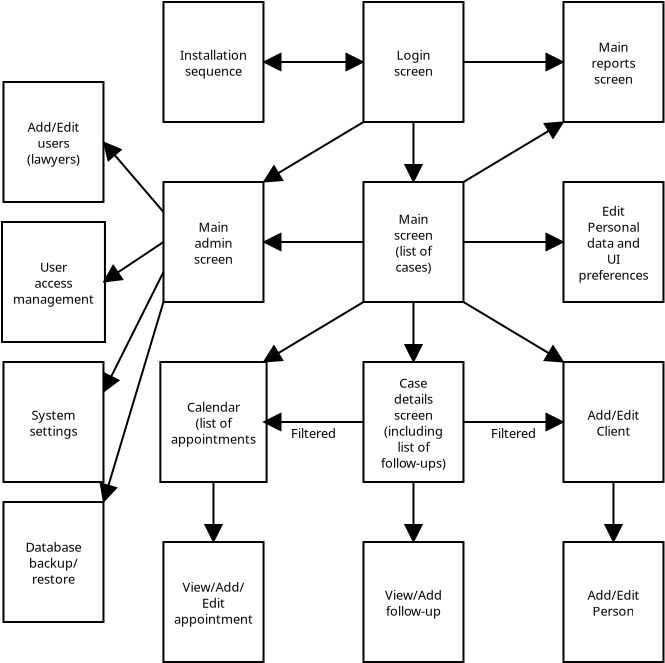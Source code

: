 <?xml version="1.0" encoding="UTF-8"?>
<dia:diagram xmlns:dia="http://www.lysator.liu.se/~alla/dia/"><dia:layer name="Background" visible="true"><dia:object type="Standard - Line" version="0" id="O0"><dia:attribute name="obj_pos"><dia:point val="15,9"/></dia:attribute><dia:attribute name="obj_bb"><dia:rectangle val="14.95,8.2;20.05,9.8"/></dia:attribute><dia:attribute name="conn_endpoints"><dia:point val="15,9"/><dia:point val="20,9"/></dia:attribute><dia:attribute name="numcp"><dia:int val="1"/></dia:attribute><dia:attribute name="start_arrow"><dia:enum val="3"/></dia:attribute><dia:attribute name="start_arrow_length"><dia:real val="0.8"/></dia:attribute><dia:attribute name="start_arrow_width"><dia:real val="0.8"/></dia:attribute><dia:attribute name="end_arrow"><dia:enum val="3"/></dia:attribute><dia:attribute name="end_arrow_length"><dia:real val="0.8"/></dia:attribute><dia:attribute name="end_arrow_width"><dia:real val="0.8"/></dia:attribute><dia:connections><dia:connection handle="0" to="O9" connection="8"/><dia:connection handle="1" to="O7" connection="7"/></dia:connections></dia:object><dia:object type="Standard - Line" version="0" id="O1"><dia:attribute name="obj_pos"><dia:point val="22.5,12"/></dia:attribute><dia:attribute name="obj_bb"><dia:rectangle val="21.7,11.95;23.3,15.05"/></dia:attribute><dia:attribute name="conn_endpoints"><dia:point val="22.5,12"/><dia:point val="22.5,15"/></dia:attribute><dia:attribute name="numcp"><dia:int val="1"/></dia:attribute><dia:attribute name="end_arrow"><dia:enum val="3"/></dia:attribute><dia:attribute name="end_arrow_length"><dia:real val="0.8"/></dia:attribute><dia:attribute name="end_arrow_width"><dia:real val="0.8"/></dia:attribute><dia:connections><dia:connection handle="0" to="O7" connection="13"/><dia:connection handle="1" to="O5" connection="2"/></dia:connections></dia:object><dia:object type="Standard - Line" version="0" id="O2"><dia:attribute name="obj_pos"><dia:point val="20,12"/></dia:attribute><dia:attribute name="obj_bb"><dia:rectangle val="14.546,11.931;20.069,15.712"/></dia:attribute><dia:attribute name="conn_endpoints"><dia:point val="20,12"/><dia:point val="15,15"/></dia:attribute><dia:attribute name="numcp"><dia:int val="1"/></dia:attribute><dia:attribute name="end_arrow"><dia:enum val="3"/></dia:attribute><dia:attribute name="end_arrow_length"><dia:real val="0.8"/></dia:attribute><dia:attribute name="end_arrow_width"><dia:real val="0.8"/></dia:attribute><dia:connections><dia:connection handle="0" to="O7" connection="11"/><dia:connection handle="1" to="O8" connection="4"/></dia:connections></dia:object><dia:object type="Standard - Line" version="0" id="O3"><dia:attribute name="obj_pos"><dia:point val="20,18"/></dia:attribute><dia:attribute name="obj_bb"><dia:rectangle val="14.95,17.2;20.05,18.8"/></dia:attribute><dia:attribute name="conn_endpoints"><dia:point val="20,18"/><dia:point val="15,18"/></dia:attribute><dia:attribute name="numcp"><dia:int val="1"/></dia:attribute><dia:attribute name="end_arrow"><dia:enum val="3"/></dia:attribute><dia:attribute name="end_arrow_length"><dia:real val="0.8"/></dia:attribute><dia:attribute name="end_arrow_width"><dia:real val="0.8"/></dia:attribute><dia:connections><dia:connection handle="0" to="O5" connection="7"/><dia:connection handle="1" to="O8" connection="8"/></dia:connections></dia:object><dia:object type="Flowchart - Box" version="0" id="O4"><dia:attribute name="obj_pos"><dia:point val="20,24"/></dia:attribute><dia:attribute name="obj_bb"><dia:rectangle val="19.95,23.95;25.05,30.05"/></dia:attribute><dia:attribute name="elem_corner"><dia:point val="20,24"/></dia:attribute><dia:attribute name="elem_width"><dia:real val="5"/></dia:attribute><dia:attribute name="elem_height"><dia:real val="6"/></dia:attribute><dia:attribute name="show_background"><dia:boolean val="true"/></dia:attribute><dia:attribute name="padding"><dia:real val="0.5"/></dia:attribute><dia:attribute name="text"><dia:composite type="text"><dia:attribute name="string"><dia:string>#Case
details
screen
(including
list of
follow-ups)#</dia:string></dia:attribute><dia:attribute name="font"><dia:font family="sans" style="0" name="Courier"/></dia:attribute><dia:attribute name="height"><dia:real val="0.8"/></dia:attribute><dia:attribute name="pos"><dia:point val="22.5,25.25"/></dia:attribute><dia:attribute name="color"><dia:color val="#000000"/></dia:attribute><dia:attribute name="alignment"><dia:enum val="1"/></dia:attribute></dia:composite></dia:attribute></dia:object><dia:object type="Flowchart - Box" version="0" id="O5"><dia:attribute name="obj_pos"><dia:point val="20,15"/></dia:attribute><dia:attribute name="obj_bb"><dia:rectangle val="19.95,14.95;25.05,21.05"/></dia:attribute><dia:attribute name="elem_corner"><dia:point val="20,15"/></dia:attribute><dia:attribute name="elem_width"><dia:real val="5"/></dia:attribute><dia:attribute name="elem_height"><dia:real val="6"/></dia:attribute><dia:attribute name="show_background"><dia:boolean val="true"/></dia:attribute><dia:attribute name="padding"><dia:real val="0.5"/></dia:attribute><dia:attribute name="text"><dia:composite type="text"><dia:attribute name="string"><dia:string>#Main
screen
(list of
cases)#</dia:string></dia:attribute><dia:attribute name="font"><dia:font family="sans" style="0" name="Courier"/></dia:attribute><dia:attribute name="height"><dia:real val="0.8"/></dia:attribute><dia:attribute name="pos"><dia:point val="22.5,17.05"/></dia:attribute><dia:attribute name="color"><dia:color val="#000000"/></dia:attribute><dia:attribute name="alignment"><dia:enum val="1"/></dia:attribute></dia:composite></dia:attribute></dia:object><dia:object type="Flowchart - Box" version="0" id="O6"><dia:attribute name="obj_pos"><dia:point val="10,24"/></dia:attribute><dia:attribute name="obj_bb"><dia:rectangle val="9.95,23.95;15.05,30.05"/></dia:attribute><dia:attribute name="elem_corner"><dia:point val="10,24"/></dia:attribute><dia:attribute name="elem_width"><dia:real val="5"/></dia:attribute><dia:attribute name="elem_height"><dia:real val="6"/></dia:attribute><dia:attribute name="show_background"><dia:boolean val="true"/></dia:attribute><dia:attribute name="padding"><dia:real val="0.5"/></dia:attribute><dia:attribute name="text"><dia:composite type="text"><dia:attribute name="string"><dia:string>#Calendar
(list of
appointments#</dia:string></dia:attribute><dia:attribute name="font"><dia:font family="sans" style="0" name="Courier"/></dia:attribute><dia:attribute name="height"><dia:real val="0.8"/></dia:attribute><dia:attribute name="pos"><dia:point val="12.5,26.45"/></dia:attribute><dia:attribute name="color"><dia:color val="#000000"/></dia:attribute><dia:attribute name="alignment"><dia:enum val="1"/></dia:attribute></dia:composite></dia:attribute></dia:object><dia:object type="Flowchart - Box" version="0" id="O7"><dia:attribute name="obj_pos"><dia:point val="20,6"/></dia:attribute><dia:attribute name="obj_bb"><dia:rectangle val="19.95,5.95;25.05,12.05"/></dia:attribute><dia:attribute name="elem_corner"><dia:point val="20,6"/></dia:attribute><dia:attribute name="elem_width"><dia:real val="5"/></dia:attribute><dia:attribute name="elem_height"><dia:real val="6"/></dia:attribute><dia:attribute name="show_background"><dia:boolean val="true"/></dia:attribute><dia:attribute name="padding"><dia:real val="0.5"/></dia:attribute><dia:attribute name="text"><dia:composite type="text"><dia:attribute name="string"><dia:string>#Login
screen#</dia:string></dia:attribute><dia:attribute name="font"><dia:font family="sans" style="0" name="Courier"/></dia:attribute><dia:attribute name="height"><dia:real val="0.8"/></dia:attribute><dia:attribute name="pos"><dia:point val="22.5,8.85"/></dia:attribute><dia:attribute name="color"><dia:color val="#000000"/></dia:attribute><dia:attribute name="alignment"><dia:enum val="1"/></dia:attribute></dia:composite></dia:attribute></dia:object><dia:object type="Flowchart - Box" version="0" id="O8"><dia:attribute name="obj_pos"><dia:point val="10,15"/></dia:attribute><dia:attribute name="obj_bb"><dia:rectangle val="9.95,14.95;15.05,21.05"/></dia:attribute><dia:attribute name="elem_corner"><dia:point val="10,15"/></dia:attribute><dia:attribute name="elem_width"><dia:real val="5"/></dia:attribute><dia:attribute name="elem_height"><dia:real val="6"/></dia:attribute><dia:attribute name="show_background"><dia:boolean val="true"/></dia:attribute><dia:attribute name="padding"><dia:real val="0.5"/></dia:attribute><dia:attribute name="text"><dia:composite type="text"><dia:attribute name="string"><dia:string>#Main
admin
screen#</dia:string></dia:attribute><dia:attribute name="font"><dia:font family="sans" style="0" name="Courier"/></dia:attribute><dia:attribute name="height"><dia:real val="0.8"/></dia:attribute><dia:attribute name="pos"><dia:point val="12.5,17.45"/></dia:attribute><dia:attribute name="color"><dia:color val="#000000"/></dia:attribute><dia:attribute name="alignment"><dia:enum val="1"/></dia:attribute></dia:composite></dia:attribute></dia:object><dia:object type="Flowchart - Box" version="0" id="O9"><dia:attribute name="obj_pos"><dia:point val="10,6"/></dia:attribute><dia:attribute name="obj_bb"><dia:rectangle val="9.95,5.95;15.05,12.05"/></dia:attribute><dia:attribute name="elem_corner"><dia:point val="10,6"/></dia:attribute><dia:attribute name="elem_width"><dia:real val="5"/></dia:attribute><dia:attribute name="elem_height"><dia:real val="6"/></dia:attribute><dia:attribute name="show_background"><dia:boolean val="true"/></dia:attribute><dia:attribute name="padding"><dia:real val="0.5"/></dia:attribute><dia:attribute name="text"><dia:composite type="text"><dia:attribute name="string"><dia:string>#Installation
sequence#</dia:string></dia:attribute><dia:attribute name="font"><dia:font family="sans" style="0" name="Courier"/></dia:attribute><dia:attribute name="height"><dia:real val="0.8"/></dia:attribute><dia:attribute name="pos"><dia:point val="12.5,8.85"/></dia:attribute><dia:attribute name="color"><dia:color val="#000000"/></dia:attribute><dia:attribute name="alignment"><dia:enum val="1"/></dia:attribute></dia:composite></dia:attribute></dia:object><dia:object type="Standard - Line" version="0" id="O10"><dia:attribute name="obj_pos"><dia:point val="22.5,21"/></dia:attribute><dia:attribute name="obj_bb"><dia:rectangle val="21.7,20.95;23.3,24.05"/></dia:attribute><dia:attribute name="conn_endpoints"><dia:point val="22.5,21"/><dia:point val="22.5,24"/></dia:attribute><dia:attribute name="numcp"><dia:int val="1"/></dia:attribute><dia:attribute name="end_arrow"><dia:enum val="3"/></dia:attribute><dia:attribute name="end_arrow_length"><dia:real val="0.8"/></dia:attribute><dia:attribute name="end_arrow_width"><dia:real val="0.8"/></dia:attribute><dia:connections><dia:connection handle="0" to="O5" connection="13"/><dia:connection handle="1" to="O4" connection="2"/></dia:connections></dia:object><dia:object type="Flowchart - Box" version="0" id="O11"><dia:attribute name="obj_pos"><dia:point val="20,33"/></dia:attribute><dia:attribute name="obj_bb"><dia:rectangle val="19.95,32.95;25.05,39.05"/></dia:attribute><dia:attribute name="elem_corner"><dia:point val="20,33"/></dia:attribute><dia:attribute name="elem_width"><dia:real val="5"/></dia:attribute><dia:attribute name="elem_height"><dia:real val="6"/></dia:attribute><dia:attribute name="show_background"><dia:boolean val="true"/></dia:attribute><dia:attribute name="padding"><dia:real val="0.5"/></dia:attribute><dia:attribute name="text"><dia:composite type="text"><dia:attribute name="string"><dia:string>#View/Add
follow-up#</dia:string></dia:attribute><dia:attribute name="font"><dia:font family="sans" style="0" name="Courier"/></dia:attribute><dia:attribute name="height"><dia:real val="0.8"/></dia:attribute><dia:attribute name="pos"><dia:point val="22.5,35.85"/></dia:attribute><dia:attribute name="color"><dia:color val="#000000"/></dia:attribute><dia:attribute name="alignment"><dia:enum val="1"/></dia:attribute></dia:composite></dia:attribute></dia:object><dia:object type="Standard - Line" version="0" id="O12"><dia:attribute name="obj_pos"><dia:point val="22.5,30"/></dia:attribute><dia:attribute name="obj_bb"><dia:rectangle val="21.7,29.95;23.3,33.05"/></dia:attribute><dia:attribute name="conn_endpoints"><dia:point val="22.5,30"/><dia:point val="22.5,33"/></dia:attribute><dia:attribute name="numcp"><dia:int val="1"/></dia:attribute><dia:attribute name="end_arrow"><dia:enum val="3"/></dia:attribute><dia:attribute name="end_arrow_length"><dia:real val="0.8"/></dia:attribute><dia:attribute name="end_arrow_width"><dia:real val="0.8"/></dia:attribute><dia:connections><dia:connection handle="0" to="O4" connection="13"/><dia:connection handle="1" to="O11" connection="2"/></dia:connections></dia:object><dia:object type="Flowchart - Box" version="0" id="O13"><dia:attribute name="obj_pos"><dia:point val="30,15"/></dia:attribute><dia:attribute name="obj_bb"><dia:rectangle val="29.95,14.95;35.05,21.05"/></dia:attribute><dia:attribute name="elem_corner"><dia:point val="30,15"/></dia:attribute><dia:attribute name="elem_width"><dia:real val="5"/></dia:attribute><dia:attribute name="elem_height"><dia:real val="6"/></dia:attribute><dia:attribute name="show_background"><dia:boolean val="true"/></dia:attribute><dia:attribute name="padding"><dia:real val="0.5"/></dia:attribute><dia:attribute name="text"><dia:composite type="text"><dia:attribute name="string"><dia:string>#Edit
Personal
data and
UI
preferences#</dia:string></dia:attribute><dia:attribute name="font"><dia:font family="sans" style="0" name="Courier"/></dia:attribute><dia:attribute name="height"><dia:real val="0.8"/></dia:attribute><dia:attribute name="pos"><dia:point val="32.5,16.65"/></dia:attribute><dia:attribute name="color"><dia:color val="#000000"/></dia:attribute><dia:attribute name="alignment"><dia:enum val="1"/></dia:attribute></dia:composite></dia:attribute></dia:object><dia:object type="Flowchart - Box" version="0" id="O14"><dia:attribute name="obj_pos"><dia:point val="30,24"/></dia:attribute><dia:attribute name="obj_bb"><dia:rectangle val="29.95,23.95;35.05,30.05"/></dia:attribute><dia:attribute name="elem_corner"><dia:point val="30,24"/></dia:attribute><dia:attribute name="elem_width"><dia:real val="5"/></dia:attribute><dia:attribute name="elem_height"><dia:real val="6"/></dia:attribute><dia:attribute name="show_background"><dia:boolean val="true"/></dia:attribute><dia:attribute name="padding"><dia:real val="0.5"/></dia:attribute><dia:attribute name="text"><dia:composite type="text"><dia:attribute name="string"><dia:string>#Add/Edit
Client#</dia:string></dia:attribute><dia:attribute name="font"><dia:font family="sans" style="0" name="Courier"/></dia:attribute><dia:attribute name="height"><dia:real val="0.8"/></dia:attribute><dia:attribute name="pos"><dia:point val="32.5,26.85"/></dia:attribute><dia:attribute name="color"><dia:color val="#000000"/></dia:attribute><dia:attribute name="alignment"><dia:enum val="1"/></dia:attribute></dia:composite></dia:attribute></dia:object><dia:object type="Flowchart - Box" version="0" id="O15"><dia:attribute name="obj_pos"><dia:point val="30,33"/></dia:attribute><dia:attribute name="obj_bb"><dia:rectangle val="29.95,32.95;35.05,39.05"/></dia:attribute><dia:attribute name="elem_corner"><dia:point val="30,33"/></dia:attribute><dia:attribute name="elem_width"><dia:real val="5"/></dia:attribute><dia:attribute name="elem_height"><dia:real val="6"/></dia:attribute><dia:attribute name="show_background"><dia:boolean val="true"/></dia:attribute><dia:attribute name="padding"><dia:real val="0.5"/></dia:attribute><dia:attribute name="text"><dia:composite type="text"><dia:attribute name="string"><dia:string>#Add/Edit
Person#</dia:string></dia:attribute><dia:attribute name="font"><dia:font family="sans" style="0" name="Courier"/></dia:attribute><dia:attribute name="height"><dia:real val="0.8"/></dia:attribute><dia:attribute name="pos"><dia:point val="32.5,35.85"/></dia:attribute><dia:attribute name="color"><dia:color val="#000000"/></dia:attribute><dia:attribute name="alignment"><dia:enum val="1"/></dia:attribute></dia:composite></dia:attribute></dia:object><dia:object type="Standard - Line" version="0" id="O16"><dia:attribute name="obj_pos"><dia:point val="25,21"/></dia:attribute><dia:attribute name="obj_bb"><dia:rectangle val="24.931,20.931;30.454,24.712"/></dia:attribute><dia:attribute name="conn_endpoints"><dia:point val="25,21"/><dia:point val="30,24"/></dia:attribute><dia:attribute name="numcp"><dia:int val="1"/></dia:attribute><dia:attribute name="end_arrow"><dia:enum val="3"/></dia:attribute><dia:attribute name="end_arrow_length"><dia:real val="0.8"/></dia:attribute><dia:attribute name="end_arrow_width"><dia:real val="0.8"/></dia:attribute><dia:connections><dia:connection handle="0" to="O5" connection="15"/><dia:connection handle="1" to="O14" connection="0"/></dia:connections></dia:object><dia:object type="Standard - Line" version="0" id="O17"><dia:attribute name="obj_pos"><dia:point val="25,27"/></dia:attribute><dia:attribute name="obj_bb"><dia:rectangle val="24.95,26.2;30.05,27.8"/></dia:attribute><dia:attribute name="conn_endpoints"><dia:point val="25,27"/><dia:point val="30,27"/></dia:attribute><dia:attribute name="numcp"><dia:int val="1"/></dia:attribute><dia:attribute name="end_arrow"><dia:enum val="3"/></dia:attribute><dia:attribute name="end_arrow_length"><dia:real val="0.8"/></dia:attribute><dia:attribute name="end_arrow_width"><dia:real val="0.8"/></dia:attribute><dia:connections><dia:connection handle="0" to="O4" connection="8"/><dia:connection handle="1" to="O14" connection="7"/></dia:connections></dia:object><dia:object type="Standard - Line" version="0" id="O18"><dia:attribute name="obj_pos"><dia:point val="32.5,30"/></dia:attribute><dia:attribute name="obj_bb"><dia:rectangle val="31.7,29.95;33.3,33.05"/></dia:attribute><dia:attribute name="conn_endpoints"><dia:point val="32.5,30"/><dia:point val="32.5,33"/></dia:attribute><dia:attribute name="numcp"><dia:int val="1"/></dia:attribute><dia:attribute name="end_arrow"><dia:enum val="3"/></dia:attribute><dia:attribute name="end_arrow_length"><dia:real val="0.8"/></dia:attribute><dia:attribute name="end_arrow_width"><dia:real val="0.8"/></dia:attribute><dia:connections><dia:connection handle="0" to="O14" connection="13"/><dia:connection handle="1" to="O15" connection="2"/></dia:connections></dia:object><dia:object type="Standard - Line" version="0" id="O19"><dia:attribute name="obj_pos"><dia:point val="25,18"/></dia:attribute><dia:attribute name="obj_bb"><dia:rectangle val="24.95,17.2;30.05,18.8"/></dia:attribute><dia:attribute name="conn_endpoints"><dia:point val="25,18"/><dia:point val="30,18"/></dia:attribute><dia:attribute name="numcp"><dia:int val="1"/></dia:attribute><dia:attribute name="end_arrow"><dia:enum val="3"/></dia:attribute><dia:attribute name="end_arrow_length"><dia:real val="0.8"/></dia:attribute><dia:attribute name="end_arrow_width"><dia:real val="0.8"/></dia:attribute><dia:connections><dia:connection handle="0" to="O5" connection="8"/><dia:connection handle="1" to="O13" connection="7"/></dia:connections></dia:object><dia:object type="Flowchart - Box" version="0" id="O20"><dia:attribute name="obj_pos"><dia:point val="10,33"/></dia:attribute><dia:attribute name="obj_bb"><dia:rectangle val="9.95,32.95;15.05,39.05"/></dia:attribute><dia:attribute name="elem_corner"><dia:point val="10,33"/></dia:attribute><dia:attribute name="elem_width"><dia:real val="5"/></dia:attribute><dia:attribute name="elem_height"><dia:real val="6"/></dia:attribute><dia:attribute name="show_background"><dia:boolean val="true"/></dia:attribute><dia:attribute name="padding"><dia:real val="0.5"/></dia:attribute><dia:attribute name="text"><dia:composite type="text"><dia:attribute name="string"><dia:string>#View/Add/
Edit
appointment#</dia:string></dia:attribute><dia:attribute name="font"><dia:font family="sans" style="0" name="Courier"/></dia:attribute><dia:attribute name="height"><dia:real val="0.8"/></dia:attribute><dia:attribute name="pos"><dia:point val="12.5,35.45"/></dia:attribute><dia:attribute name="color"><dia:color val="#000000"/></dia:attribute><dia:attribute name="alignment"><dia:enum val="1"/></dia:attribute></dia:composite></dia:attribute></dia:object><dia:object type="Standard - Line" version="0" id="O21"><dia:attribute name="obj_pos"><dia:point val="20,21"/></dia:attribute><dia:attribute name="obj_bb"><dia:rectangle val="14.546,20.931;20.069,24.712"/></dia:attribute><dia:attribute name="conn_endpoints"><dia:point val="20,21"/><dia:point val="15,24"/></dia:attribute><dia:attribute name="numcp"><dia:int val="1"/></dia:attribute><dia:attribute name="end_arrow"><dia:enum val="3"/></dia:attribute><dia:attribute name="end_arrow_length"><dia:real val="0.8"/></dia:attribute><dia:attribute name="end_arrow_width"><dia:real val="0.8"/></dia:attribute><dia:connections><dia:connection handle="0" to="O5" connection="11"/><dia:connection handle="1" to="O6" connection="4"/></dia:connections></dia:object><dia:object type="Standard - Line" version="0" id="O22"><dia:attribute name="obj_pos"><dia:point val="12.5,30"/></dia:attribute><dia:attribute name="obj_bb"><dia:rectangle val="11.7,29.95;13.3,33.05"/></dia:attribute><dia:attribute name="conn_endpoints"><dia:point val="12.5,30"/><dia:point val="12.5,33"/></dia:attribute><dia:attribute name="numcp"><dia:int val="1"/></dia:attribute><dia:attribute name="end_arrow"><dia:enum val="3"/></dia:attribute><dia:attribute name="end_arrow_length"><dia:real val="0.8"/></dia:attribute><dia:attribute name="end_arrow_width"><dia:real val="0.8"/></dia:attribute><dia:connections><dia:connection handle="0" to="O6" connection="13"/><dia:connection handle="1" to="O20" connection="2"/></dia:connections></dia:object><dia:object type="Standard - Line" version="0" id="O23"><dia:attribute name="obj_pos"><dia:point val="20,27"/></dia:attribute><dia:attribute name="obj_bb"><dia:rectangle val="14.95,26.2;20.05,27.8"/></dia:attribute><dia:attribute name="conn_endpoints"><dia:point val="20,27"/><dia:point val="15,27"/></dia:attribute><dia:attribute name="numcp"><dia:int val="1"/></dia:attribute><dia:attribute name="end_arrow"><dia:enum val="3"/></dia:attribute><dia:attribute name="end_arrow_length"><dia:real val="0.8"/></dia:attribute><dia:attribute name="end_arrow_width"><dia:real val="0.8"/></dia:attribute><dia:connections><dia:connection handle="0" to="O4" connection="7"/><dia:connection handle="1" to="O6" connection="8"/></dia:connections></dia:object><dia:object type="Standard - Text" version="0" id="O24"><dia:attribute name="obj_pos"><dia:point val="17.5,27"/></dia:attribute><dia:attribute name="obj_bb"><dia:rectangle val="16.475,26.329;18.546,28.192"/></dia:attribute><dia:attribute name="text"><dia:composite type="text"><dia:attribute name="string"><dia:string>#
Filtered#</dia:string></dia:attribute><dia:attribute name="font"><dia:font family="sans" style="0" name="Courier"/></dia:attribute><dia:attribute name="height"><dia:real val="0.8"/></dia:attribute><dia:attribute name="pos"><dia:point val="17.5,27"/></dia:attribute><dia:attribute name="color"><dia:color val="#000000"/></dia:attribute><dia:attribute name="alignment"><dia:enum val="1"/></dia:attribute></dia:composite></dia:attribute><dia:connections><dia:connection handle="0" to="O23" connection="0"/></dia:connections></dia:object><dia:object type="Standard - Text" version="0" id="O25"><dia:attribute name="obj_pos"><dia:point val="27.5,27"/></dia:attribute><dia:attribute name="obj_bb"><dia:rectangle val="26.475,26.329;28.546,28.192"/></dia:attribute><dia:attribute name="text"><dia:composite type="text"><dia:attribute name="string"><dia:string>#
Filtered#</dia:string></dia:attribute><dia:attribute name="font"><dia:font family="sans" style="0" name="Courier"/></dia:attribute><dia:attribute name="height"><dia:real val="0.8"/></dia:attribute><dia:attribute name="pos"><dia:point val="27.5,27"/></dia:attribute><dia:attribute name="color"><dia:color val="#000000"/></dia:attribute><dia:attribute name="alignment"><dia:enum val="1"/></dia:attribute></dia:composite></dia:attribute><dia:connections><dia:connection handle="0" to="O17" connection="0"/></dia:connections></dia:object><dia:object type="Flowchart - Box" version="0" id="O26"><dia:attribute name="obj_pos"><dia:point val="2,10"/></dia:attribute><dia:attribute name="obj_bb"><dia:rectangle val="1.95,9.95;7.05,16.05"/></dia:attribute><dia:attribute name="elem_corner"><dia:point val="2,10"/></dia:attribute><dia:attribute name="elem_width"><dia:real val="5"/></dia:attribute><dia:attribute name="elem_height"><dia:real val="6"/></dia:attribute><dia:attribute name="show_background"><dia:boolean val="true"/></dia:attribute><dia:attribute name="padding"><dia:real val="0.5"/></dia:attribute><dia:attribute name="text"><dia:composite type="text"><dia:attribute name="string"><dia:string>#Add/Edit
users
(lawyers)#</dia:string></dia:attribute><dia:attribute name="font"><dia:font family="sans" style="0" name="Courier"/></dia:attribute><dia:attribute name="height"><dia:real val="0.8"/></dia:attribute><dia:attribute name="pos"><dia:point val="4.5,12.45"/></dia:attribute><dia:attribute name="color"><dia:color val="#000000"/></dia:attribute><dia:attribute name="alignment"><dia:enum val="1"/></dia:attribute></dia:composite></dia:attribute></dia:object><dia:object type="Flowchart - Box" version="0" id="O27"><dia:attribute name="obj_pos"><dia:point val="2,17"/></dia:attribute><dia:attribute name="obj_bb"><dia:rectangle val="1.95,16.95;7.05,23.05"/></dia:attribute><dia:attribute name="elem_corner"><dia:point val="2,17"/></dia:attribute><dia:attribute name="elem_width"><dia:real val="5"/></dia:attribute><dia:attribute name="elem_height"><dia:real val="6"/></dia:attribute><dia:attribute name="show_background"><dia:boolean val="true"/></dia:attribute><dia:attribute name="padding"><dia:real val="0.5"/></dia:attribute><dia:attribute name="text"><dia:composite type="text"><dia:attribute name="string"><dia:string>#User
access
management#</dia:string></dia:attribute><dia:attribute name="font"><dia:font family="sans" style="0" name="Courier"/></dia:attribute><dia:attribute name="height"><dia:real val="0.8"/></dia:attribute><dia:attribute name="pos"><dia:point val="4.5,19.45"/></dia:attribute><dia:attribute name="color"><dia:color val="#000000"/></dia:attribute><dia:attribute name="alignment"><dia:enum val="1"/></dia:attribute></dia:composite></dia:attribute></dia:object><dia:object type="Flowchart - Box" version="0" id="O28"><dia:attribute name="obj_pos"><dia:point val="2,24"/></dia:attribute><dia:attribute name="obj_bb"><dia:rectangle val="1.95,23.95;7.05,30.05"/></dia:attribute><dia:attribute name="elem_corner"><dia:point val="2,24"/></dia:attribute><dia:attribute name="elem_width"><dia:real val="5"/></dia:attribute><dia:attribute name="elem_height"><dia:real val="6"/></dia:attribute><dia:attribute name="show_background"><dia:boolean val="true"/></dia:attribute><dia:attribute name="padding"><dia:real val="0.5"/></dia:attribute><dia:attribute name="text"><dia:composite type="text"><dia:attribute name="string"><dia:string>#System
settings#</dia:string></dia:attribute><dia:attribute name="font"><dia:font family="sans" style="0" name="Courier"/></dia:attribute><dia:attribute name="height"><dia:real val="0.8"/></dia:attribute><dia:attribute name="pos"><dia:point val="4.5,26.85"/></dia:attribute><dia:attribute name="color"><dia:color val="#000000"/></dia:attribute><dia:attribute name="alignment"><dia:enum val="1"/></dia:attribute></dia:composite></dia:attribute></dia:object><dia:object type="Flowchart - Box" version="0" id="O29"><dia:attribute name="obj_pos"><dia:point val="2,31"/></dia:attribute><dia:attribute name="obj_bb"><dia:rectangle val="1.95,30.95;7.05,37.05"/></dia:attribute><dia:attribute name="elem_corner"><dia:point val="2,31"/></dia:attribute><dia:attribute name="elem_width"><dia:real val="5"/></dia:attribute><dia:attribute name="elem_height"><dia:real val="6"/></dia:attribute><dia:attribute name="show_background"><dia:boolean val="true"/></dia:attribute><dia:attribute name="padding"><dia:real val="0.5"/></dia:attribute><dia:attribute name="text"><dia:composite type="text"><dia:attribute name="string"><dia:string>#Database
backup/
restore#</dia:string></dia:attribute><dia:attribute name="font"><dia:font family="sans" style="0" name="Courier"/></dia:attribute><dia:attribute name="height"><dia:real val="0.8"/></dia:attribute><dia:attribute name="pos"><dia:point val="4.5,33.45"/></dia:attribute><dia:attribute name="color"><dia:color val="#000000"/></dia:attribute><dia:attribute name="alignment"><dia:enum val="1"/></dia:attribute></dia:composite></dia:attribute></dia:object><dia:object type="Standard - Line" version="0" id="O30"><dia:attribute name="obj_pos"><dia:point val="10,21"/></dia:attribute><dia:attribute name="obj_bb"><dia:rectangle val="6.219,20.938;10.062,31.278"/></dia:attribute><dia:attribute name="conn_endpoints"><dia:point val="10,21"/><dia:point val="7,31"/></dia:attribute><dia:attribute name="numcp"><dia:int val="1"/></dia:attribute><dia:attribute name="end_arrow"><dia:enum val="3"/></dia:attribute><dia:attribute name="end_arrow_length"><dia:real val="0.8"/></dia:attribute><dia:attribute name="end_arrow_width"><dia:real val="0.8"/></dia:attribute><dia:connections><dia:connection handle="0" to="O8" connection="11"/><dia:connection handle="1" to="O29" connection="4"/></dia:connections></dia:object><dia:object type="Standard - Line" version="0" id="O31"><dia:attribute name="obj_pos"><dia:point val="10,19.5"/></dia:attribute><dia:attribute name="obj_bb"><dia:rectangle val="6.262,19.433;10.067,25.902"/></dia:attribute><dia:attribute name="conn_endpoints"><dia:point val="10,19.5"/><dia:point val="7,25.5"/></dia:attribute><dia:attribute name="numcp"><dia:int val="1"/></dia:attribute><dia:attribute name="end_arrow"><dia:enum val="3"/></dia:attribute><dia:attribute name="end_arrow_length"><dia:real val="0.8"/></dia:attribute><dia:attribute name="end_arrow_width"><dia:real val="0.8"/></dia:attribute><dia:connections><dia:connection handle="0" to="O8" connection="9"/><dia:connection handle="1" to="O28" connection="6"/></dia:connections></dia:object><dia:object type="Standard - Line" version="0" id="O32"><dia:attribute name="obj_pos"><dia:point val="10,18"/></dia:attribute><dia:attribute name="obj_bb"><dia:rectangle val="6.515,17.931;10.069,20.693"/></dia:attribute><dia:attribute name="conn_endpoints"><dia:point val="10,18"/><dia:point val="7,20"/></dia:attribute><dia:attribute name="numcp"><dia:int val="1"/></dia:attribute><dia:attribute name="end_arrow"><dia:enum val="3"/></dia:attribute><dia:attribute name="end_arrow_length"><dia:real val="0.8"/></dia:attribute><dia:attribute name="end_arrow_width"><dia:real val="0.8"/></dia:attribute><dia:connections><dia:connection handle="0" to="O8" connection="7"/><dia:connection handle="1" to="O27" connection="8"/></dia:connections></dia:object><dia:object type="Standard - Line" version="0" id="O33"><dia:attribute name="obj_pos"><dia:point val="10,16.5"/></dia:attribute><dia:attribute name="obj_bb"><dia:rectangle val="6.36,12.441;10.07,16.57"/></dia:attribute><dia:attribute name="conn_endpoints"><dia:point val="10,16.5"/><dia:point val="7,13"/></dia:attribute><dia:attribute name="numcp"><dia:int val="1"/></dia:attribute><dia:attribute name="end_arrow"><dia:enum val="3"/></dia:attribute><dia:attribute name="end_arrow_length"><dia:real val="0.8"/></dia:attribute><dia:attribute name="end_arrow_width"><dia:real val="0.8"/></dia:attribute><dia:connections><dia:connection handle="0" to="O8" connection="5"/><dia:connection handle="1" to="O26" connection="8"/></dia:connections></dia:object><dia:object type="Flowchart - Box" version="0" id="O34"><dia:attribute name="obj_pos"><dia:point val="30,6"/></dia:attribute><dia:attribute name="obj_bb"><dia:rectangle val="29.95,5.95;35.05,12.05"/></dia:attribute><dia:attribute name="elem_corner"><dia:point val="30,6"/></dia:attribute><dia:attribute name="elem_width"><dia:real val="5"/></dia:attribute><dia:attribute name="elem_height"><dia:real val="6"/></dia:attribute><dia:attribute name="show_background"><dia:boolean val="true"/></dia:attribute><dia:attribute name="padding"><dia:real val="0.5"/></dia:attribute><dia:attribute name="text"><dia:composite type="text"><dia:attribute name="string"><dia:string>#Main
reports
screen#</dia:string></dia:attribute><dia:attribute name="font"><dia:font family="sans" style="0" name="Courier"/></dia:attribute><dia:attribute name="height"><dia:real val="0.8"/></dia:attribute><dia:attribute name="pos"><dia:point val="32.5,8.45"/></dia:attribute><dia:attribute name="color"><dia:color val="#000000"/></dia:attribute><dia:attribute name="alignment"><dia:enum val="1"/></dia:attribute></dia:composite></dia:attribute></dia:object><dia:object type="Standard - Line" version="0" id="O35"><dia:attribute name="obj_pos"><dia:point val="25,15"/></dia:attribute><dia:attribute name="obj_bb"><dia:rectangle val="24.931,11.288;30.454,15.069"/></dia:attribute><dia:attribute name="conn_endpoints"><dia:point val="25,15"/><dia:point val="30,12"/></dia:attribute><dia:attribute name="numcp"><dia:int val="1"/></dia:attribute><dia:attribute name="end_arrow"><dia:enum val="3"/></dia:attribute><dia:attribute name="end_arrow_length"><dia:real val="0.8"/></dia:attribute><dia:attribute name="end_arrow_width"><dia:real val="0.8"/></dia:attribute><dia:connections><dia:connection handle="0" to="O5" connection="4"/><dia:connection handle="1" to="O34" connection="11"/></dia:connections></dia:object><dia:object type="Standard - Line" version="0" id="O36"><dia:attribute name="obj_pos"><dia:point val="25,9"/></dia:attribute><dia:attribute name="obj_bb"><dia:rectangle val="24.95,8.2;30.05,9.8"/></dia:attribute><dia:attribute name="conn_endpoints"><dia:point val="25,9"/><dia:point val="30,9"/></dia:attribute><dia:attribute name="numcp"><dia:int val="1"/></dia:attribute><dia:attribute name="end_arrow"><dia:enum val="3"/></dia:attribute><dia:attribute name="end_arrow_length"><dia:real val="0.8"/></dia:attribute><dia:attribute name="end_arrow_width"><dia:real val="0.8"/></dia:attribute><dia:connections><dia:connection handle="0" to="O7" connection="8"/><dia:connection handle="1" to="O34" connection="7"/></dia:connections></dia:object></dia:layer></dia:diagram>
